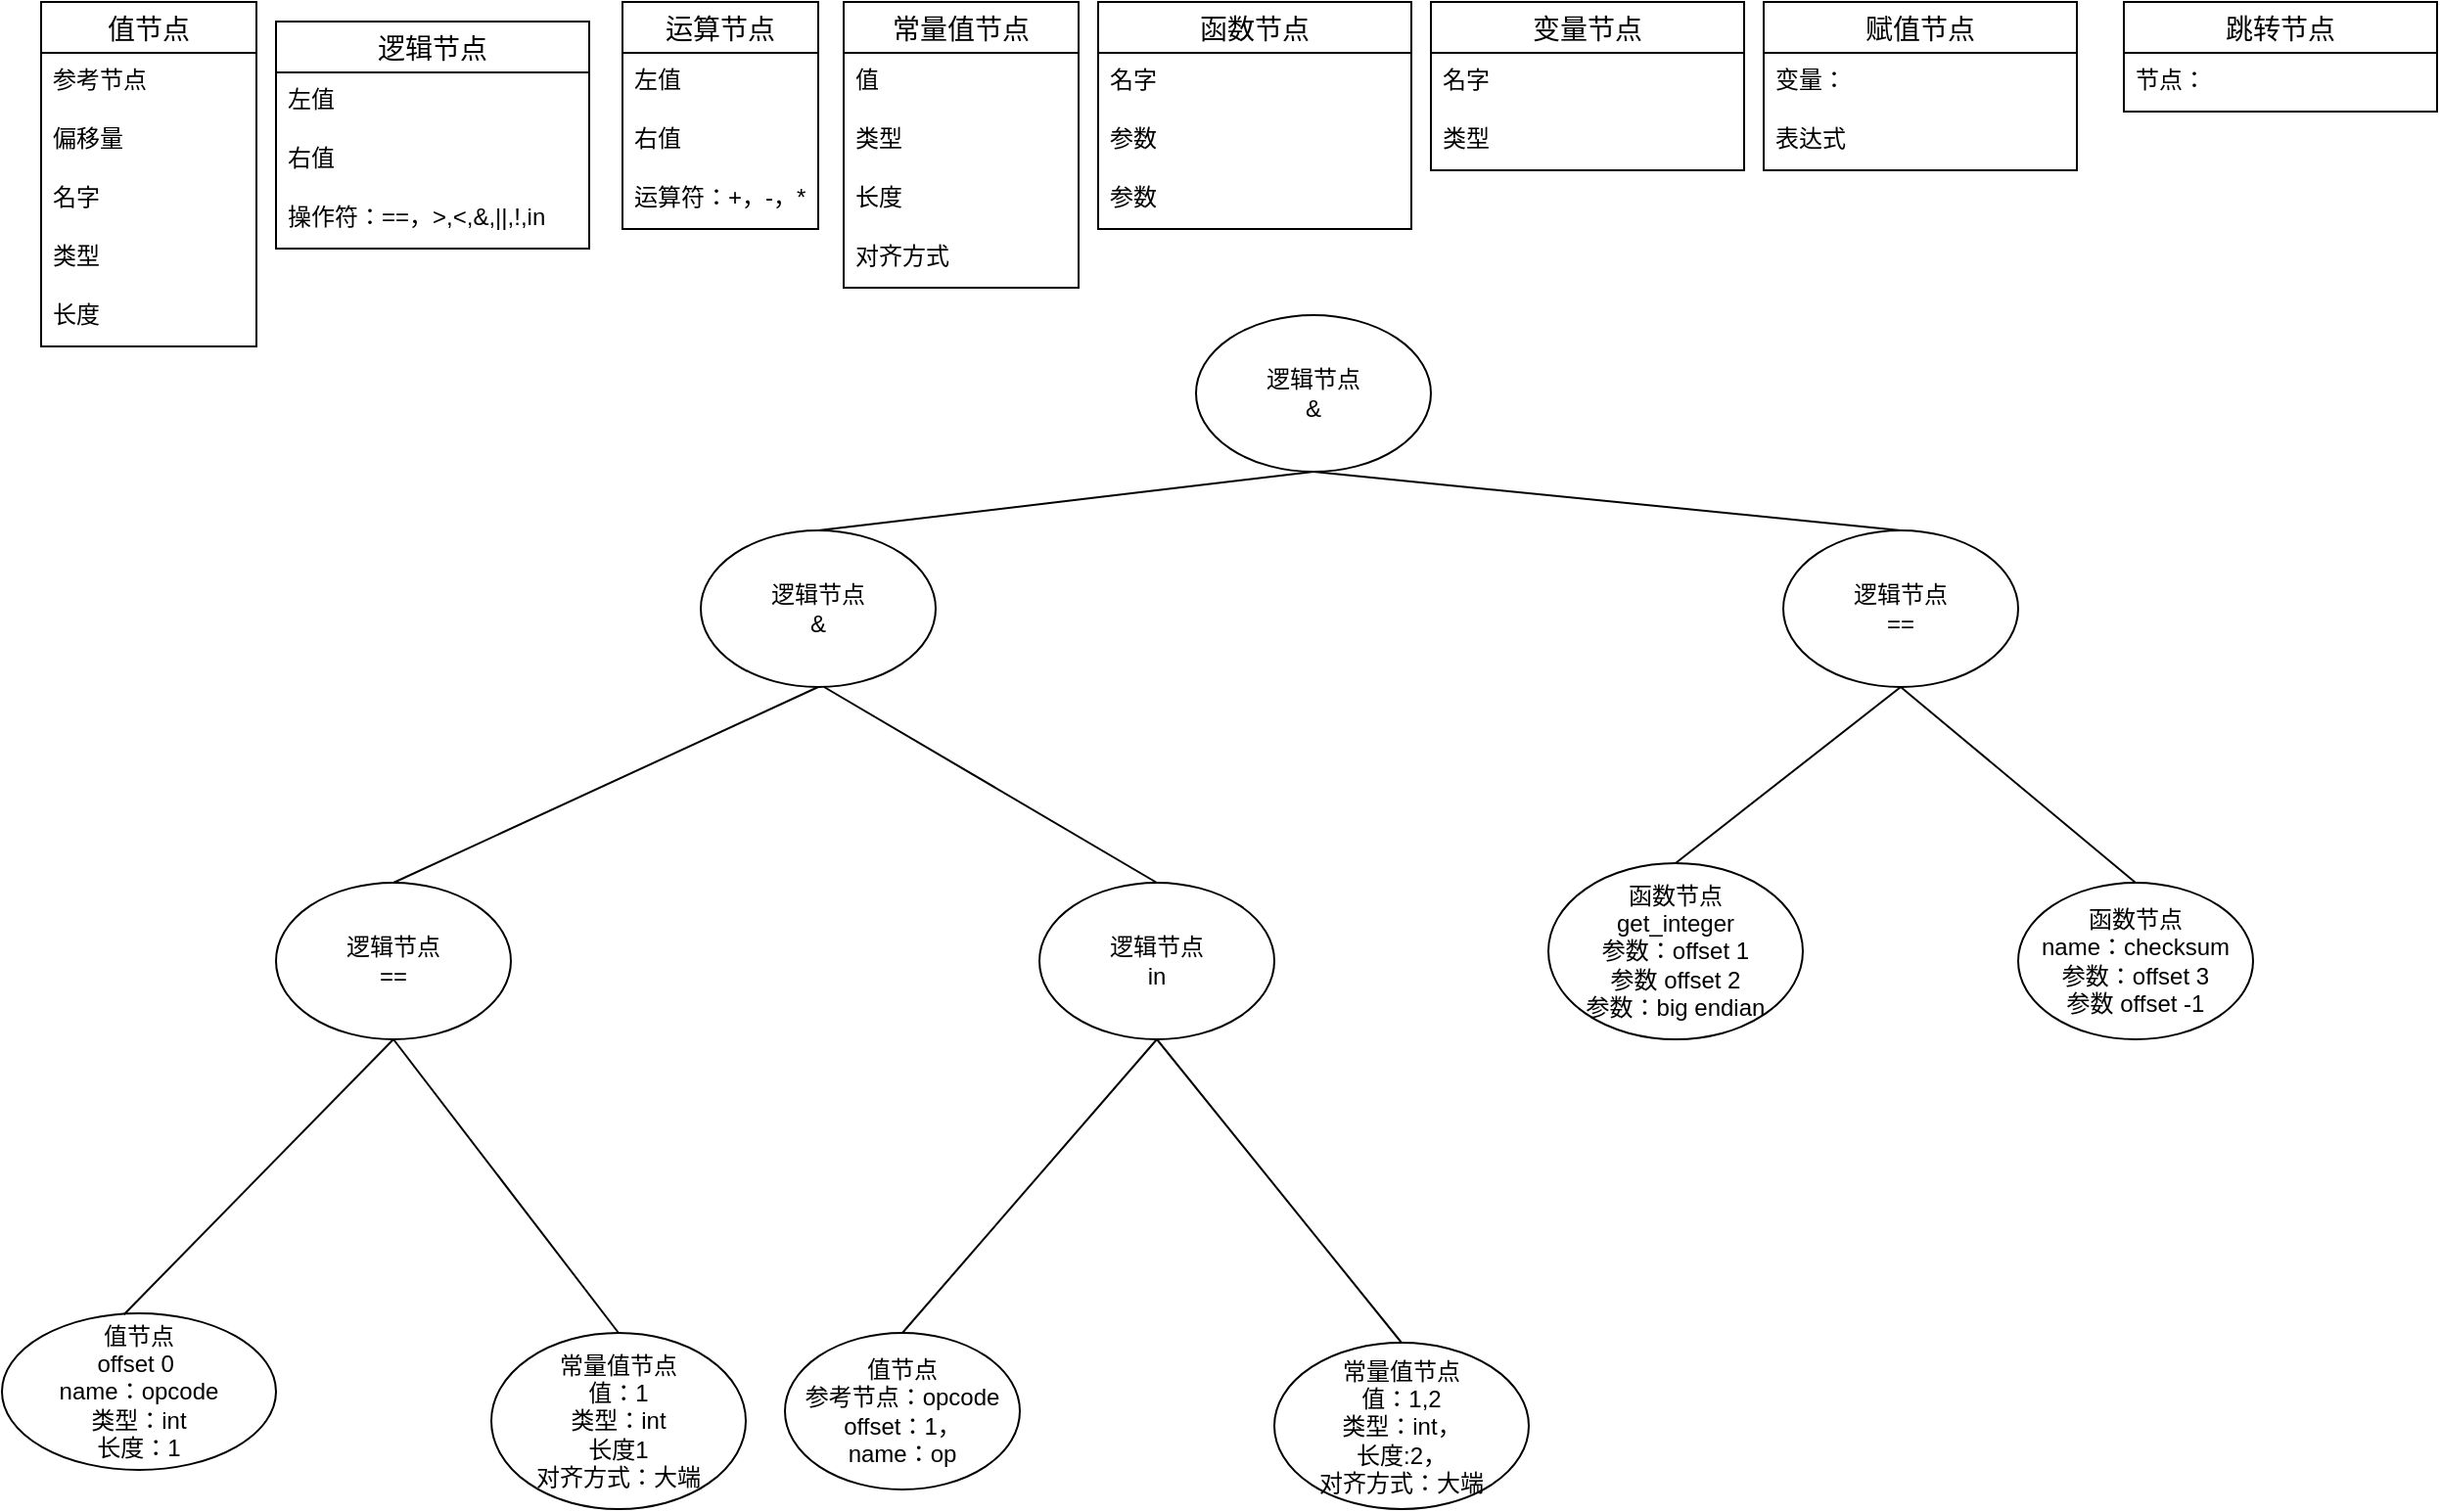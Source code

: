 <mxfile version="17.1.2" type="github">
  <diagram id="O3vF5IVw8UJ3JbansQLu" name="Page-1">
    <mxGraphModel dx="2863" dy="380" grid="1" gridSize="10" guides="1" tooltips="1" connect="1" arrows="1" fold="1" page="1" pageScale="1" pageWidth="827" pageHeight="1169" math="0" shadow="0">
      <root>
        <mxCell id="0" />
        <mxCell id="1" parent="0" />
        <mxCell id="PzEa61WQFkLlJApvxR5u-28" value="值节点" style="swimlane;fontStyle=0;childLayout=stackLayout;horizontal=1;startSize=26;horizontalStack=0;resizeParent=1;resizeParentMax=0;resizeLast=0;collapsible=1;marginBottom=0;align=center;fontSize=14;" vertex="1" parent="1">
          <mxGeometry x="-810" y="10" width="110" height="176" as="geometry">
            <mxRectangle x="455" y="820" width="50" height="26" as="alternateBounds" />
          </mxGeometry>
        </mxCell>
        <mxCell id="PzEa61WQFkLlJApvxR5u-29" value="参考节点" style="text;strokeColor=none;fillColor=none;spacingLeft=4;spacingRight=4;overflow=hidden;rotatable=0;points=[[0,0.5],[1,0.5]];portConstraint=eastwest;fontSize=12;" vertex="1" parent="PzEa61WQFkLlJApvxR5u-28">
          <mxGeometry y="26" width="110" height="30" as="geometry" />
        </mxCell>
        <mxCell id="PzEa61WQFkLlJApvxR5u-30" value="偏移量" style="text;strokeColor=none;fillColor=none;spacingLeft=4;spacingRight=4;overflow=hidden;rotatable=0;points=[[0,0.5],[1,0.5]];portConstraint=eastwest;fontSize=12;" vertex="1" parent="PzEa61WQFkLlJApvxR5u-28">
          <mxGeometry y="56" width="110" height="30" as="geometry" />
        </mxCell>
        <mxCell id="PzEa61WQFkLlJApvxR5u-60" value="名字" style="text;strokeColor=none;fillColor=none;spacingLeft=4;spacingRight=4;overflow=hidden;rotatable=0;points=[[0,0.5],[1,0.5]];portConstraint=eastwest;fontSize=12;" vertex="1" parent="PzEa61WQFkLlJApvxR5u-28">
          <mxGeometry y="86" width="110" height="30" as="geometry" />
        </mxCell>
        <mxCell id="PzEa61WQFkLlJApvxR5u-65" value="类型" style="text;strokeColor=none;fillColor=none;spacingLeft=4;spacingRight=4;overflow=hidden;rotatable=0;points=[[0,0.5],[1,0.5]];portConstraint=eastwest;fontSize=12;" vertex="1" parent="PzEa61WQFkLlJApvxR5u-28">
          <mxGeometry y="116" width="110" height="30" as="geometry" />
        </mxCell>
        <mxCell id="PzEa61WQFkLlJApvxR5u-126" value="长度" style="text;strokeColor=none;fillColor=none;spacingLeft=4;spacingRight=4;overflow=hidden;rotatable=0;points=[[0,0.5],[1,0.5]];portConstraint=eastwest;fontSize=12;" vertex="1" parent="PzEa61WQFkLlJApvxR5u-28">
          <mxGeometry y="146" width="110" height="30" as="geometry" />
        </mxCell>
        <mxCell id="PzEa61WQFkLlJApvxR5u-32" value="逻辑节点" style="swimlane;fontStyle=0;childLayout=stackLayout;horizontal=1;startSize=26;horizontalStack=0;resizeParent=1;resizeParentMax=0;resizeLast=0;collapsible=1;marginBottom=0;align=center;fontSize=14;" vertex="1" parent="1">
          <mxGeometry x="-690" y="20" width="160" height="116" as="geometry" />
        </mxCell>
        <mxCell id="PzEa61WQFkLlJApvxR5u-33" value="左值" style="text;strokeColor=none;fillColor=none;spacingLeft=4;spacingRight=4;overflow=hidden;rotatable=0;points=[[0,0.5],[1,0.5]];portConstraint=eastwest;fontSize=12;" vertex="1" parent="PzEa61WQFkLlJApvxR5u-32">
          <mxGeometry y="26" width="160" height="30" as="geometry" />
        </mxCell>
        <mxCell id="PzEa61WQFkLlJApvxR5u-34" value="右值" style="text;strokeColor=none;fillColor=none;spacingLeft=4;spacingRight=4;overflow=hidden;rotatable=0;points=[[0,0.5],[1,0.5]];portConstraint=eastwest;fontSize=12;" vertex="1" parent="PzEa61WQFkLlJApvxR5u-32">
          <mxGeometry y="56" width="160" height="30" as="geometry" />
        </mxCell>
        <mxCell id="PzEa61WQFkLlJApvxR5u-35" value="操作符：==，&gt;,&lt;,&amp;,||,!,in" style="text;strokeColor=none;fillColor=none;spacingLeft=4;spacingRight=4;overflow=hidden;rotatable=0;points=[[0,0.5],[1,0.5]];portConstraint=eastwest;fontSize=12;" vertex="1" parent="PzEa61WQFkLlJApvxR5u-32">
          <mxGeometry y="86" width="160" height="30" as="geometry" />
        </mxCell>
        <mxCell id="PzEa61WQFkLlJApvxR5u-66" value="运算节点" style="swimlane;fontStyle=0;childLayout=stackLayout;horizontal=1;startSize=26;horizontalStack=0;resizeParent=1;resizeParentMax=0;resizeLast=0;collapsible=1;marginBottom=0;align=center;fontSize=14;" vertex="1" parent="1">
          <mxGeometry x="-513" y="10" width="100" height="116" as="geometry" />
        </mxCell>
        <mxCell id="PzEa61WQFkLlJApvxR5u-67" value="左值" style="text;strokeColor=none;fillColor=none;spacingLeft=4;spacingRight=4;overflow=hidden;rotatable=0;points=[[0,0.5],[1,0.5]];portConstraint=eastwest;fontSize=12;" vertex="1" parent="PzEa61WQFkLlJApvxR5u-66">
          <mxGeometry y="26" width="100" height="30" as="geometry" />
        </mxCell>
        <mxCell id="PzEa61WQFkLlJApvxR5u-68" value="右值" style="text;strokeColor=none;fillColor=none;spacingLeft=4;spacingRight=4;overflow=hidden;rotatable=0;points=[[0,0.5],[1,0.5]];portConstraint=eastwest;fontSize=12;" vertex="1" parent="PzEa61WQFkLlJApvxR5u-66">
          <mxGeometry y="56" width="100" height="30" as="geometry" />
        </mxCell>
        <mxCell id="PzEa61WQFkLlJApvxR5u-69" value="运算符：+，-，*，/" style="text;strokeColor=none;fillColor=none;spacingLeft=4;spacingRight=4;overflow=hidden;rotatable=0;points=[[0,0.5],[1,0.5]];portConstraint=eastwest;fontSize=12;" vertex="1" parent="PzEa61WQFkLlJApvxR5u-66">
          <mxGeometry y="86" width="100" height="30" as="geometry" />
        </mxCell>
        <mxCell id="PzEa61WQFkLlJApvxR5u-70" value="常量值节点" style="swimlane;fontStyle=0;childLayout=stackLayout;horizontal=1;startSize=26;horizontalStack=0;resizeParent=1;resizeParentMax=0;resizeLast=0;collapsible=1;marginBottom=0;align=center;fontSize=14;" vertex="1" parent="1">
          <mxGeometry x="-400" y="10" width="120" height="146" as="geometry" />
        </mxCell>
        <mxCell id="PzEa61WQFkLlJApvxR5u-71" value="值" style="text;strokeColor=none;fillColor=none;spacingLeft=4;spacingRight=4;overflow=hidden;rotatable=0;points=[[0,0.5],[1,0.5]];portConstraint=eastwest;fontSize=12;" vertex="1" parent="PzEa61WQFkLlJApvxR5u-70">
          <mxGeometry y="26" width="120" height="30" as="geometry" />
        </mxCell>
        <mxCell id="PzEa61WQFkLlJApvxR5u-72" value="类型" style="text;strokeColor=none;fillColor=none;spacingLeft=4;spacingRight=4;overflow=hidden;rotatable=0;points=[[0,0.5],[1,0.5]];portConstraint=eastwest;fontSize=12;" vertex="1" parent="PzEa61WQFkLlJApvxR5u-70">
          <mxGeometry y="56" width="120" height="30" as="geometry" />
        </mxCell>
        <mxCell id="PzEa61WQFkLlJApvxR5u-73" value="长度" style="text;strokeColor=none;fillColor=none;spacingLeft=4;spacingRight=4;overflow=hidden;rotatable=0;points=[[0,0.5],[1,0.5]];portConstraint=eastwest;fontSize=12;" vertex="1" parent="PzEa61WQFkLlJApvxR5u-70">
          <mxGeometry y="86" width="120" height="30" as="geometry" />
        </mxCell>
        <mxCell id="PzEa61WQFkLlJApvxR5u-74" value="对齐方式" style="text;strokeColor=none;fillColor=none;spacingLeft=4;spacingRight=4;overflow=hidden;rotatable=0;points=[[0,0.5],[1,0.5]];portConstraint=eastwest;fontSize=12;" vertex="1" parent="PzEa61WQFkLlJApvxR5u-70">
          <mxGeometry y="116" width="120" height="30" as="geometry" />
        </mxCell>
        <mxCell id="PzEa61WQFkLlJApvxR5u-75" value="函数节点" style="swimlane;fontStyle=0;childLayout=stackLayout;horizontal=1;startSize=26;horizontalStack=0;resizeParent=1;resizeParentMax=0;resizeLast=0;collapsible=1;marginBottom=0;align=center;fontSize=14;" vertex="1" parent="1">
          <mxGeometry x="-270" y="10" width="160" height="116" as="geometry" />
        </mxCell>
        <mxCell id="PzEa61WQFkLlJApvxR5u-76" value="名字" style="text;strokeColor=none;fillColor=none;spacingLeft=4;spacingRight=4;overflow=hidden;rotatable=0;points=[[0,0.5],[1,0.5]];portConstraint=eastwest;fontSize=12;" vertex="1" parent="PzEa61WQFkLlJApvxR5u-75">
          <mxGeometry y="26" width="160" height="30" as="geometry" />
        </mxCell>
        <mxCell id="PzEa61WQFkLlJApvxR5u-77" value="参数" style="text;strokeColor=none;fillColor=none;spacingLeft=4;spacingRight=4;overflow=hidden;rotatable=0;points=[[0,0.5],[1,0.5]];portConstraint=eastwest;fontSize=12;" vertex="1" parent="PzEa61WQFkLlJApvxR5u-75">
          <mxGeometry y="56" width="160" height="30" as="geometry" />
        </mxCell>
        <mxCell id="PzEa61WQFkLlJApvxR5u-78" value="参数" style="text;strokeColor=none;fillColor=none;spacingLeft=4;spacingRight=4;overflow=hidden;rotatable=0;points=[[0,0.5],[1,0.5]];portConstraint=eastwest;fontSize=12;" vertex="1" parent="PzEa61WQFkLlJApvxR5u-75">
          <mxGeometry y="86" width="160" height="30" as="geometry" />
        </mxCell>
        <mxCell id="PzEa61WQFkLlJApvxR5u-92" value="变量节点" style="swimlane;fontStyle=0;childLayout=stackLayout;horizontal=1;startSize=26;horizontalStack=0;resizeParent=1;resizeParentMax=0;resizeLast=0;collapsible=1;marginBottom=0;align=center;fontSize=14;" vertex="1" parent="1">
          <mxGeometry x="-100" y="10" width="160" height="86" as="geometry" />
        </mxCell>
        <mxCell id="PzEa61WQFkLlJApvxR5u-93" value="名字" style="text;strokeColor=none;fillColor=none;spacingLeft=4;spacingRight=4;overflow=hidden;rotatable=0;points=[[0,0.5],[1,0.5]];portConstraint=eastwest;fontSize=12;" vertex="1" parent="PzEa61WQFkLlJApvxR5u-92">
          <mxGeometry y="26" width="160" height="30" as="geometry" />
        </mxCell>
        <mxCell id="PzEa61WQFkLlJApvxR5u-94" value="类型" style="text;strokeColor=none;fillColor=none;spacingLeft=4;spacingRight=4;overflow=hidden;rotatable=0;points=[[0,0.5],[1,0.5]];portConstraint=eastwest;fontSize=12;" vertex="1" parent="PzEa61WQFkLlJApvxR5u-92">
          <mxGeometry y="56" width="160" height="30" as="geometry" />
        </mxCell>
        <mxCell id="PzEa61WQFkLlJApvxR5u-96" value="赋值节点" style="swimlane;fontStyle=0;childLayout=stackLayout;horizontal=1;startSize=26;horizontalStack=0;resizeParent=1;resizeParentMax=0;resizeLast=0;collapsible=1;marginBottom=0;align=center;fontSize=14;" vertex="1" parent="1">
          <mxGeometry x="70" y="10" width="160" height="86" as="geometry" />
        </mxCell>
        <mxCell id="PzEa61WQFkLlJApvxR5u-97" value="变量：" style="text;strokeColor=none;fillColor=none;spacingLeft=4;spacingRight=4;overflow=hidden;rotatable=0;points=[[0,0.5],[1,0.5]];portConstraint=eastwest;fontSize=12;" vertex="1" parent="PzEa61WQFkLlJApvxR5u-96">
          <mxGeometry y="26" width="160" height="30" as="geometry" />
        </mxCell>
        <mxCell id="PzEa61WQFkLlJApvxR5u-98" value="表达式" style="text;strokeColor=none;fillColor=none;spacingLeft=4;spacingRight=4;overflow=hidden;rotatable=0;points=[[0,0.5],[1,0.5]];portConstraint=eastwest;fontSize=12;" vertex="1" parent="PzEa61WQFkLlJApvxR5u-96">
          <mxGeometry y="56" width="160" height="30" as="geometry" />
        </mxCell>
        <mxCell id="PzEa61WQFkLlJApvxR5u-100" value="跳转节点" style="swimlane;fontStyle=0;childLayout=stackLayout;horizontal=1;startSize=26;horizontalStack=0;resizeParent=1;resizeParentMax=0;resizeLast=0;collapsible=1;marginBottom=0;align=center;fontSize=14;" vertex="1" parent="1">
          <mxGeometry x="254" y="10" width="160" height="56" as="geometry" />
        </mxCell>
        <mxCell id="PzEa61WQFkLlJApvxR5u-101" value="节点：" style="text;strokeColor=none;fillColor=none;spacingLeft=4;spacingRight=4;overflow=hidden;rotatable=0;points=[[0,0.5],[1,0.5]];portConstraint=eastwest;fontSize=12;" vertex="1" parent="PzEa61WQFkLlJApvxR5u-100">
          <mxGeometry y="26" width="160" height="30" as="geometry" />
        </mxCell>
        <mxCell id="PzEa61WQFkLlJApvxR5u-104" value="逻辑节点&lt;br&gt;&amp;amp;" style="ellipse;whiteSpace=wrap;html=1;" vertex="1" parent="1">
          <mxGeometry x="-220" y="170" width="120" height="80" as="geometry" />
        </mxCell>
        <mxCell id="PzEa61WQFkLlJApvxR5u-105" value="逻辑节点&lt;br&gt;&amp;amp;" style="ellipse;whiteSpace=wrap;html=1;" vertex="1" parent="1">
          <mxGeometry x="-473" y="280" width="120" height="80" as="geometry" />
        </mxCell>
        <mxCell id="PzEa61WQFkLlJApvxR5u-106" value="逻辑节点&lt;br&gt;in" style="ellipse;whiteSpace=wrap;html=1;" vertex="1" parent="1">
          <mxGeometry x="-300" y="460" width="120" height="80" as="geometry" />
        </mxCell>
        <mxCell id="PzEa61WQFkLlJApvxR5u-108" value="逻辑节点&lt;br&gt;==" style="ellipse;whiteSpace=wrap;html=1;" vertex="1" parent="1">
          <mxGeometry x="-690" y="460" width="120" height="80" as="geometry" />
        </mxCell>
        <mxCell id="PzEa61WQFkLlJApvxR5u-109" value="值节点&lt;br&gt;offset 0&amp;nbsp;&lt;br&gt;name：opcode&lt;br&gt;类型：int&lt;br&gt;长度：1" style="ellipse;whiteSpace=wrap;html=1;" vertex="1" parent="1">
          <mxGeometry x="-830" y="680" width="140" height="80" as="geometry" />
        </mxCell>
        <mxCell id="PzEa61WQFkLlJApvxR5u-110" value="值节点&lt;br&gt;参考节点：opcode&lt;br&gt;offset：1，&lt;br&gt;name：op" style="ellipse;whiteSpace=wrap;html=1;" vertex="1" parent="1">
          <mxGeometry x="-430" y="690" width="120" height="80" as="geometry" />
        </mxCell>
        <mxCell id="PzEa61WQFkLlJApvxR5u-111" value="常量值节点&lt;br&gt;值：1&lt;br&gt;类型：int&lt;br&gt;长度1&lt;br&gt;对齐方式：大端" style="ellipse;whiteSpace=wrap;html=1;" vertex="1" parent="1">
          <mxGeometry x="-580" y="690" width="130" height="90" as="geometry" />
        </mxCell>
        <mxCell id="PzEa61WQFkLlJApvxR5u-112" value="常量值节点&lt;br&gt;值：1,2&lt;br&gt;类型：int，&lt;br&gt;长度:2，&lt;br&gt;对齐方式：大端" style="ellipse;whiteSpace=wrap;html=1;" vertex="1" parent="1">
          <mxGeometry x="-180" y="695" width="130" height="85" as="geometry" />
        </mxCell>
        <mxCell id="PzEa61WQFkLlJApvxR5u-113" value="逻辑节点&lt;br&gt;==" style="ellipse;whiteSpace=wrap;html=1;" vertex="1" parent="1">
          <mxGeometry x="80" y="280" width="120" height="80" as="geometry" />
        </mxCell>
        <mxCell id="PzEa61WQFkLlJApvxR5u-114" value="函数节点&lt;br&gt;get_integer&lt;br&gt;参数：offset 1&lt;br&gt;参数 offset 2&lt;br&gt;参数：big endian" style="ellipse;whiteSpace=wrap;html=1;" vertex="1" parent="1">
          <mxGeometry x="-40" y="450" width="130" height="90" as="geometry" />
        </mxCell>
        <mxCell id="PzEa61WQFkLlJApvxR5u-115" value="函数节点&lt;br&gt;name：checksum&lt;br&gt;参数：offset 3&lt;br&gt;参数 offset -1" style="ellipse;whiteSpace=wrap;html=1;" vertex="1" parent="1">
          <mxGeometry x="200" y="460" width="120" height="80" as="geometry" />
        </mxCell>
        <mxCell id="PzEa61WQFkLlJApvxR5u-116" value="" style="endArrow=none;html=1;rounded=0;exitX=0.445;exitY=0.008;exitDx=0;exitDy=0;exitPerimeter=0;entryX=0.5;entryY=1;entryDx=0;entryDy=0;" edge="1" parent="1" source="PzEa61WQFkLlJApvxR5u-109" target="PzEa61WQFkLlJApvxR5u-108">
          <mxGeometry width="50" height="50" relative="1" as="geometry">
            <mxPoint x="-660" y="590" as="sourcePoint" />
            <mxPoint x="-610" y="540" as="targetPoint" />
          </mxGeometry>
        </mxCell>
        <mxCell id="PzEa61WQFkLlJApvxR5u-117" value="" style="endArrow=none;html=1;rounded=0;exitX=0.5;exitY=0;exitDx=0;exitDy=0;" edge="1" parent="1" source="PzEa61WQFkLlJApvxR5u-111">
          <mxGeometry width="50" height="50" relative="1" as="geometry">
            <mxPoint x="-620" y="610" as="sourcePoint" />
            <mxPoint x="-630" y="540" as="targetPoint" />
          </mxGeometry>
        </mxCell>
        <mxCell id="PzEa61WQFkLlJApvxR5u-118" value="" style="endArrow=none;html=1;rounded=0;entryX=0.5;entryY=1;entryDx=0;entryDy=0;exitX=0.5;exitY=0;exitDx=0;exitDy=0;" edge="1" parent="1" source="PzEa61WQFkLlJApvxR5u-110" target="PzEa61WQFkLlJApvxR5u-106">
          <mxGeometry width="50" height="50" relative="1" as="geometry">
            <mxPoint x="-310" y="620" as="sourcePoint" />
            <mxPoint x="-260" y="570" as="targetPoint" />
          </mxGeometry>
        </mxCell>
        <mxCell id="PzEa61WQFkLlJApvxR5u-119" value="" style="endArrow=none;html=1;rounded=0;entryX=0.5;entryY=1;entryDx=0;entryDy=0;exitX=0.5;exitY=0;exitDx=0;exitDy=0;" edge="1" parent="1" source="PzEa61WQFkLlJApvxR5u-112" target="PzEa61WQFkLlJApvxR5u-106">
          <mxGeometry width="50" height="50" relative="1" as="geometry">
            <mxPoint x="-210" y="620" as="sourcePoint" />
            <mxPoint x="-160" y="570" as="targetPoint" />
          </mxGeometry>
        </mxCell>
        <mxCell id="PzEa61WQFkLlJApvxR5u-120" value="" style="endArrow=none;html=1;rounded=0;entryX=0.5;entryY=1;entryDx=0;entryDy=0;exitX=0.5;exitY=0;exitDx=0;exitDy=0;" edge="1" parent="1" source="PzEa61WQFkLlJApvxR5u-108" target="PzEa61WQFkLlJApvxR5u-105">
          <mxGeometry width="50" height="50" relative="1" as="geometry">
            <mxPoint x="-490" y="420" as="sourcePoint" />
            <mxPoint x="-440" y="370" as="targetPoint" />
          </mxGeometry>
        </mxCell>
        <mxCell id="PzEa61WQFkLlJApvxR5u-121" value="" style="endArrow=none;html=1;rounded=0;exitX=0.5;exitY=0;exitDx=0;exitDy=0;" edge="1" parent="1" source="PzEa61WQFkLlJApvxR5u-106">
          <mxGeometry width="50" height="50" relative="1" as="geometry">
            <mxPoint x="-380" y="430" as="sourcePoint" />
            <mxPoint x="-410" y="360" as="targetPoint" />
          </mxGeometry>
        </mxCell>
        <mxCell id="PzEa61WQFkLlJApvxR5u-122" value="" style="endArrow=none;html=1;rounded=0;entryX=0.5;entryY=1;entryDx=0;entryDy=0;exitX=0.5;exitY=0;exitDx=0;exitDy=0;" edge="1" parent="1" source="PzEa61WQFkLlJApvxR5u-105" target="PzEa61WQFkLlJApvxR5u-104">
          <mxGeometry width="50" height="50" relative="1" as="geometry">
            <mxPoint x="-190" y="300" as="sourcePoint" />
            <mxPoint x="-140" y="250" as="targetPoint" />
          </mxGeometry>
        </mxCell>
        <mxCell id="PzEa61WQFkLlJApvxR5u-123" value="" style="endArrow=none;html=1;rounded=0;exitX=0.5;exitY=0;exitDx=0;exitDy=0;" edge="1" parent="1" source="PzEa61WQFkLlJApvxR5u-113">
          <mxGeometry width="50" height="50" relative="1" as="geometry">
            <mxPoint x="-60" y="320" as="sourcePoint" />
            <mxPoint x="-160" y="250" as="targetPoint" />
          </mxGeometry>
        </mxCell>
        <mxCell id="PzEa61WQFkLlJApvxR5u-124" value="" style="endArrow=none;html=1;rounded=0;entryX=0.5;entryY=1;entryDx=0;entryDy=0;exitX=0.5;exitY=0;exitDx=0;exitDy=0;" edge="1" parent="1" source="PzEa61WQFkLlJApvxR5u-114" target="PzEa61WQFkLlJApvxR5u-113">
          <mxGeometry width="50" height="50" relative="1" as="geometry">
            <mxPoint x="80" y="430" as="sourcePoint" />
            <mxPoint x="130" y="380" as="targetPoint" />
          </mxGeometry>
        </mxCell>
        <mxCell id="PzEa61WQFkLlJApvxR5u-125" value="" style="endArrow=none;html=1;rounded=0;entryX=0.5;entryY=1;entryDx=0;entryDy=0;exitX=0.5;exitY=0;exitDx=0;exitDy=0;" edge="1" parent="1" source="PzEa61WQFkLlJApvxR5u-115" target="PzEa61WQFkLlJApvxR5u-113">
          <mxGeometry width="50" height="50" relative="1" as="geometry">
            <mxPoint x="160" y="420" as="sourcePoint" />
            <mxPoint x="210" y="370" as="targetPoint" />
          </mxGeometry>
        </mxCell>
      </root>
    </mxGraphModel>
  </diagram>
</mxfile>
